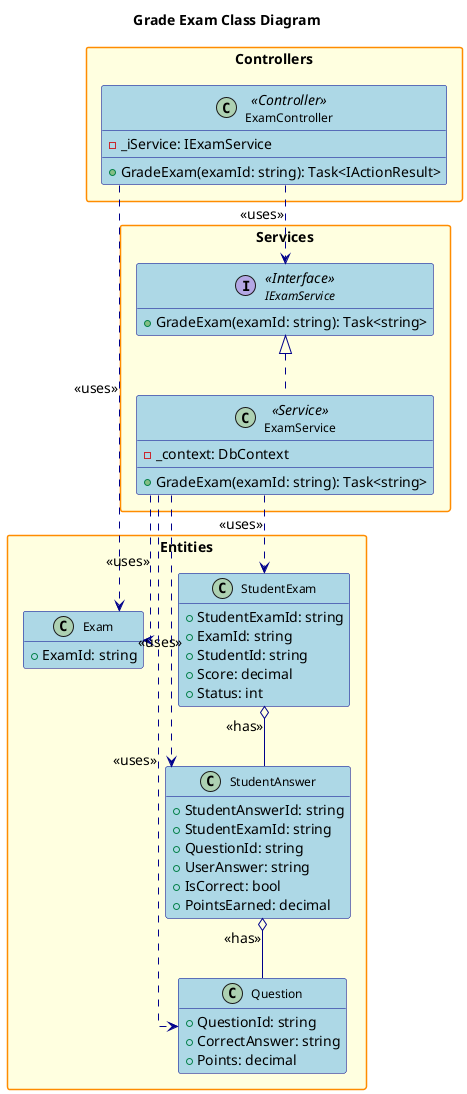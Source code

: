 @startuml
' Class Diagram for Grade Exam Feature

title Grade Exam Class Diagram

hide empty members
skinparam packageStyle rectangle
skinparam linetype ortho
skinparam defaultFontSize 14
skinparam defaultFontName Arial
skinparam classFontSize 12
skinparam classFontName Arial
skinparam noteFontSize 11
skinparam noteFontName Arial

' Increase spacing and sizing
skinparam class {
    BackgroundColor LightBlue
    BorderColor DarkBlue
    ArrowColor DarkBlue
    FontSize 12
}

skinparam package {
    BackgroundColor LightYellow
    BorderColor DarkOrange
    FontSize 14
    FontStyle bold
}

skinparam interface {
    BackgroundColor LightGreen
    BorderColor DarkGreen
    FontSize 12
}

skinparam enum {
    BackgroundColor LightCyan
    BorderColor DarkCyan
    FontSize 12
}

package "Controllers" {
    class ExamController <<Controller>> {
        - _iService: IExamService
        + GradeExam(examId: string): Task<IActionResult>
    }
}

package "Services" {
    interface IExamService <<Interface>> {
        + GradeExam(examId: string): Task<string>
    }
    class ExamService <<Service>> {
        - _context: DbContext
        + GradeExam(examId: string): Task<string>
    }
}

package "Entities" {
    class Exam {
        + ExamId: string
    }
    class StudentExam {
        + StudentExamId: string
        + ExamId: string
        + StudentId: string
        + Score: decimal
        + Status: int
    }
    class StudentAnswer {
        + StudentAnswerId: string
        + StudentExamId: string
        + QuestionId: string
        + UserAnswer: string
        + IsCorrect: bool
        + PointsEarned: decimal
    }
    class Question {
        + QuestionId: string
        + CorrectAnswer: string
        + Points: decimal
    }
}

' Relationships
ExamController ..> IExamService : <<uses>>
IExamService <|.. ExamService
ExamController ..> Exam : <<uses>>
ExamService ..> Exam : <<uses>>
ExamService ..> StudentExam : <<uses>>
ExamService ..> StudentAnswer : <<uses>>
ExamService ..> Question : <<uses>>
StudentExam o-- StudentAnswer : <<has>>
StudentAnswer o-- Question : <<has>>

@enduml 